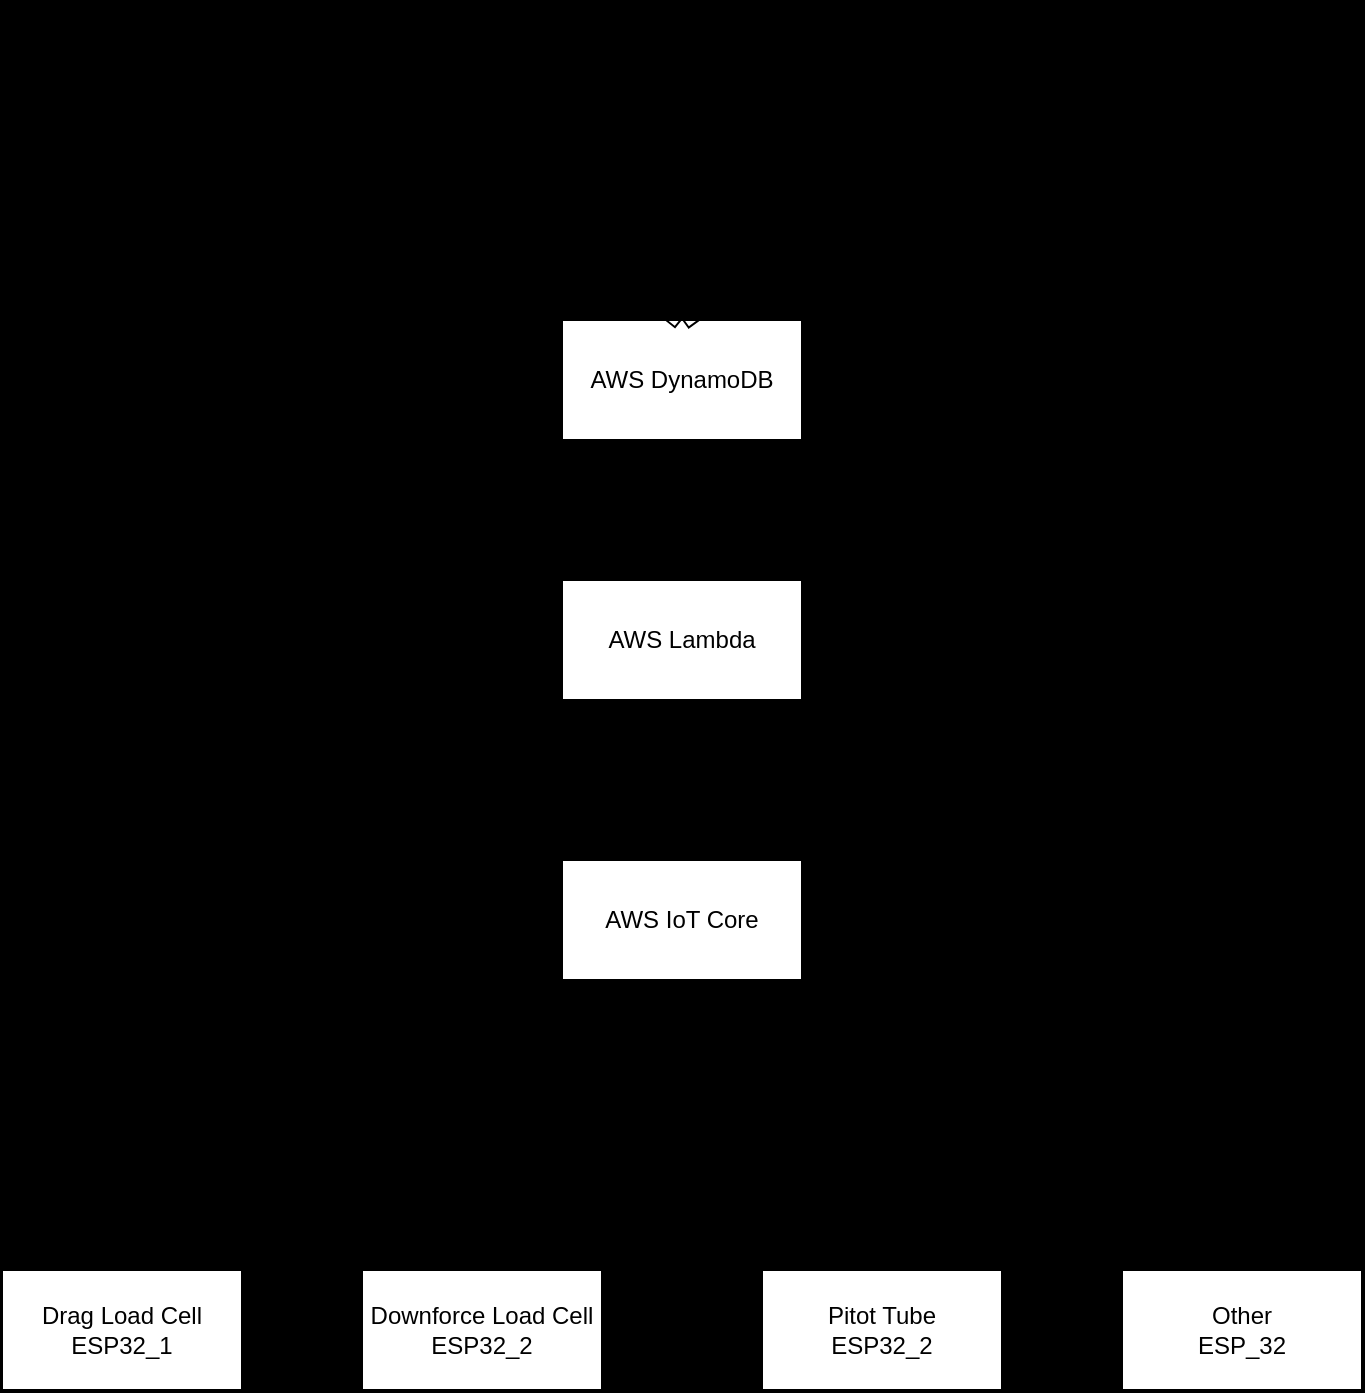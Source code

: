 <mxfile version="24.3.1" type="device">
  <diagram name="Page-1" id="aRoLixzc4PQisenDyPmN">
    <mxGraphModel dx="1306" dy="826" grid="1" gridSize="10" guides="1" tooltips="1" connect="1" arrows="1" fold="1" page="1" pageScale="1" pageWidth="1654" pageHeight="1169" background="#000000" math="0" shadow="0">
      <root>
        <mxCell id="0" />
        <mxCell id="1" parent="0" />
        <mxCell id="OEpmA7blnSo3amphSoYd-5" style="edgeStyle=orthogonalEdgeStyle;rounded=0;orthogonalLoop=1;jettySize=auto;html=1;entryX=0.5;entryY=1;entryDx=0;entryDy=0;" parent="1" source="OEpmA7blnSo3amphSoYd-1" target="OEpmA7blnSo3amphSoYd-4" edge="1">
          <mxGeometry relative="1" as="geometry">
            <Array as="points">
              <mxPoint x="460" y="720" />
              <mxPoint x="740" y="720" />
            </Array>
          </mxGeometry>
        </mxCell>
        <mxCell id="OEpmA7blnSo3amphSoYd-1" value="Drag Load Cell&lt;br&gt;ESP32_1" style="rounded=0;whiteSpace=wrap;html=1;" parent="1" vertex="1">
          <mxGeometry x="400" y="775" width="120" height="60" as="geometry" />
        </mxCell>
        <mxCell id="OEpmA7blnSo3amphSoYd-6" style="edgeStyle=orthogonalEdgeStyle;rounded=0;orthogonalLoop=1;jettySize=auto;html=1;exitX=0.5;exitY=0;exitDx=0;exitDy=0;entryX=0.5;entryY=1;entryDx=0;entryDy=0;" parent="1" source="OEpmA7blnSo3amphSoYd-2" target="OEpmA7blnSo3amphSoYd-4" edge="1">
          <mxGeometry relative="1" as="geometry">
            <Array as="points">
              <mxPoint x="640" y="720" />
              <mxPoint x="740" y="720" />
            </Array>
          </mxGeometry>
        </mxCell>
        <mxCell id="OEpmA7blnSo3amphSoYd-2" value="Downforce Load Cell&lt;br&gt;ESP32_2" style="rounded=0;whiteSpace=wrap;html=1;" parent="1" vertex="1">
          <mxGeometry x="580" y="775" width="120" height="60" as="geometry" />
        </mxCell>
        <mxCell id="OEpmA7blnSo3amphSoYd-7" style="edgeStyle=orthogonalEdgeStyle;rounded=0;orthogonalLoop=1;jettySize=auto;html=1;entryX=0.5;entryY=1;entryDx=0;entryDy=0;" parent="1" source="OEpmA7blnSo3amphSoYd-3" target="OEpmA7blnSo3amphSoYd-4" edge="1">
          <mxGeometry relative="1" as="geometry">
            <Array as="points">
              <mxPoint x="827" y="720" />
              <mxPoint x="640" y="720" />
            </Array>
          </mxGeometry>
        </mxCell>
        <mxCell id="OEpmA7blnSo3amphSoYd-3" value="Other&lt;div&gt;ESP_32&lt;/div&gt;" style="rounded=0;whiteSpace=wrap;html=1;" parent="1" vertex="1">
          <mxGeometry x="960" y="775" width="120" height="60" as="geometry" />
        </mxCell>
        <mxCell id="OEpmA7blnSo3amphSoYd-10" style="edgeStyle=orthogonalEdgeStyle;rounded=0;orthogonalLoop=1;jettySize=auto;html=1;entryX=0.5;entryY=1;entryDx=0;entryDy=0;" parent="1" source="OEpmA7blnSo3amphSoYd-4" target="OEpmA7blnSo3amphSoYd-8" edge="1">
          <mxGeometry relative="1" as="geometry" />
        </mxCell>
        <mxCell id="OEpmA7blnSo3amphSoYd-4" value="AWS IoT Core" style="rounded=0;whiteSpace=wrap;html=1;" parent="1" vertex="1">
          <mxGeometry x="680" y="570" width="120" height="60" as="geometry" />
        </mxCell>
        <mxCell id="OEpmA7blnSo3amphSoYd-12" style="edgeStyle=orthogonalEdgeStyle;rounded=0;orthogonalLoop=1;jettySize=auto;html=1;entryX=0.5;entryY=1;entryDx=0;entryDy=0;" parent="1" source="OEpmA7blnSo3amphSoYd-8" target="OEpmA7blnSo3amphSoYd-11" edge="1">
          <mxGeometry relative="1" as="geometry" />
        </mxCell>
        <mxCell id="OEpmA7blnSo3amphSoYd-8" value="AWS Lambda" style="rounded=0;whiteSpace=wrap;html=1;" parent="1" vertex="1">
          <mxGeometry x="680" y="430" width="120" height="60" as="geometry" />
        </mxCell>
        <mxCell id="OEpmA7blnSo3amphSoYd-11" value="AWS DynamoDB" style="rounded=0;whiteSpace=wrap;html=1;" parent="1" vertex="1">
          <mxGeometry x="680" y="300" width="120" height="60" as="geometry" />
        </mxCell>
        <mxCell id="OEpmA7blnSo3amphSoYd-13" value="" style="shape=flexArrow;endArrow=classic;html=1;rounded=0;exitX=0.5;exitY=0;exitDx=0;exitDy=0;" parent="1" source="OEpmA7blnSo3amphSoYd-11" edge="1">
          <mxGeometry width="50" height="50" relative="1" as="geometry">
            <mxPoint x="760" y="250" as="sourcePoint" />
            <mxPoint x="850" y="220" as="targetPoint" />
          </mxGeometry>
        </mxCell>
        <mxCell id="OEpmA7blnSo3amphSoYd-14" value="" style="shape=flexArrow;endArrow=classic;html=1;rounded=0;exitX=0.5;exitY=0;exitDx=0;exitDy=0;" parent="1" source="OEpmA7blnSo3amphSoYd-11" edge="1">
          <mxGeometry width="50" height="50" relative="1" as="geometry">
            <mxPoint x="750" y="310" as="sourcePoint" />
            <mxPoint x="640" y="220" as="targetPoint" />
          </mxGeometry>
        </mxCell>
        <mxCell id="OEpmA7blnSo3amphSoYd-15" value="" style="shape=flexArrow;endArrow=classic;html=1;rounded=0;exitX=0.5;exitY=0;exitDx=0;exitDy=0;" parent="1" source="OEpmA7blnSo3amphSoYd-11" edge="1">
          <mxGeometry width="50" height="50" relative="1" as="geometry">
            <mxPoint x="750" y="310" as="sourcePoint" />
            <mxPoint x="740" y="190" as="targetPoint" />
          </mxGeometry>
        </mxCell>
        <mxCell id="OEpmA7blnSo3amphSoYd-16" value="&lt;font style=&quot;font-size: 22px;&quot;&gt;Export Data as required&lt;/font&gt;" style="text;html=1;align=center;verticalAlign=middle;whiteSpace=wrap;rounded=0;" parent="1" vertex="1">
          <mxGeometry x="600" y="140" width="280" height="60" as="geometry" />
        </mxCell>
        <mxCell id="OEpmA7blnSo3amphSoYd-18" style="edgeStyle=orthogonalEdgeStyle;rounded=0;orthogonalLoop=1;jettySize=auto;html=1;entryX=0.5;entryY=1;entryDx=0;entryDy=0;" parent="1" source="OEpmA7blnSo3amphSoYd-17" target="OEpmA7blnSo3amphSoYd-4" edge="1">
          <mxGeometry relative="1" as="geometry">
            <Array as="points">
              <mxPoint x="840" y="720" />
              <mxPoint x="740" y="720" />
            </Array>
          </mxGeometry>
        </mxCell>
        <mxCell id="OEpmA7blnSo3amphSoYd-17" value="Pitot Tube&lt;br&gt;ESP32_2" style="rounded=0;whiteSpace=wrap;html=1;" parent="1" vertex="1">
          <mxGeometry x="780" y="775" width="120" height="60" as="geometry" />
        </mxCell>
      </root>
    </mxGraphModel>
  </diagram>
</mxfile>

